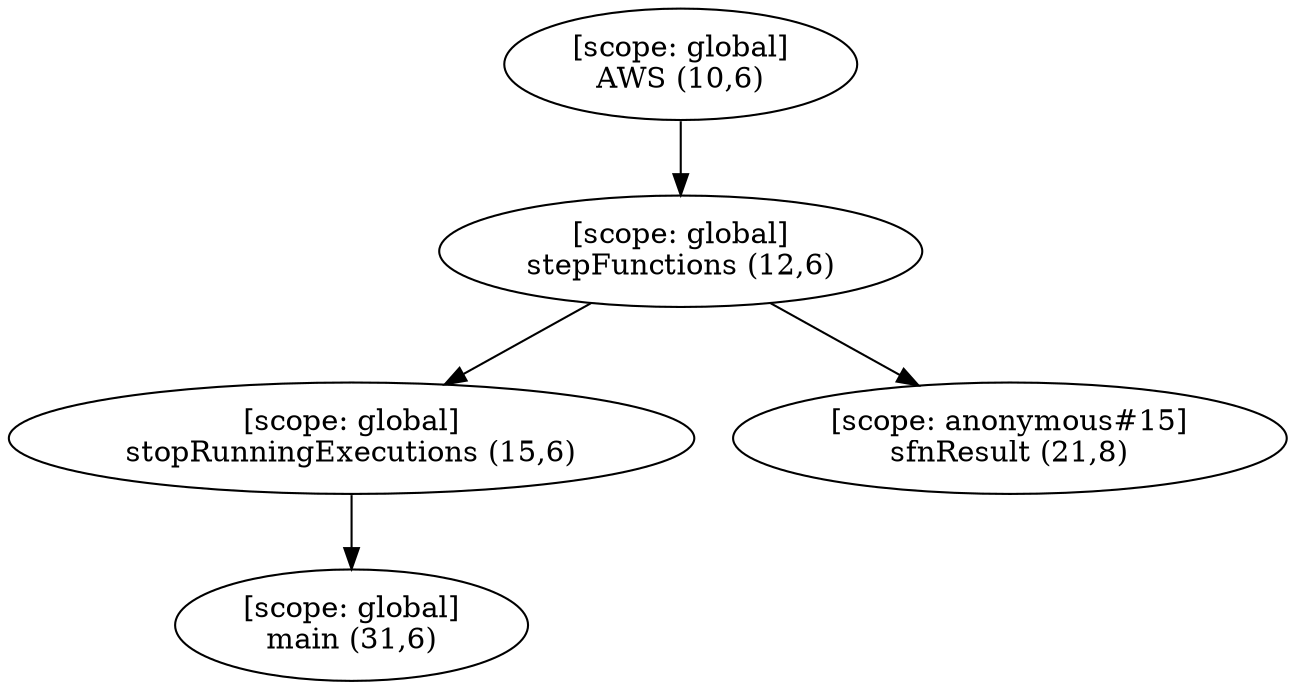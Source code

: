 digraph G {
  graph [ rankdir =TB ];
subgraph global {
  graph [ label = "Scope [global]" ];
  "[scope: global]
AWS (10,6)";
  "[scope: global]
stepFunctions (12,6)";
  "[scope: global]
stopRunningExecutions (15,6)";
  "[scope: global]
main (31,6)";
}

subgraph anonymous_15 {
  graph [ label = "Scope [anonymous_15]" ];
  "[scope: anonymous#15]
sfnResult (21,8)";
}

  "[scope: global]
AWS (10,6)" -> "[scope: global]
stepFunctions (12,6)";
  "[scope: global]
stepFunctions (12,6)" -> "[scope: anonymous#15]
sfnResult (21,8)";
  "[scope: global]
stepFunctions (12,6)" -> "[scope: global]
stopRunningExecutions (15,6)";
  "[scope: global]
stopRunningExecutions (15,6)" -> "[scope: global]
main (31,6)";
}
